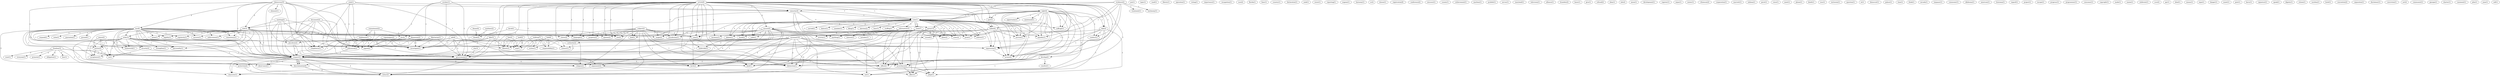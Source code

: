 digraph G {
  freedom [ label="freedom(3)" ];
  want [ label="want(1)" ];
  everyone [ label="everyone(1)" ];
  promote [ label="promote(1)" ];
  obligation [ label="obligation(1)" ];
  respect [ label="respect(5)" ];
  fear [ label="fear(1)" ];
  respect [ label="respect(3)" ];
  observance [ label="observance(1)" ];
  put [ label="put(1)" ];
  topic [ label="topic(1)" ];
  snail [ label="snail(1)" ];
  democracy [ label="democracy(5)" ];
  law [ label="law(8)" ];
  minority [ label="minority(4)" ];
  compliance [ label="compliance(1)" ];
  rule [ label="rule(3)" ];
  referenced [ label="referenced(3)" ];
  pluralism [ label="pluralism(2)" ];
  signed [ label="signed(2)" ];
  investigate [ label="investigate(1)" ];
  element [ label="element(1)" ];
  government [ label="government(3)" ];
  liberty [ label="liberty(1)" ];
  operation [ label="operation(1)" ];
  voting [ label="voting(1)" ];
  importance [ label="importance(1)" ];
  recognition [ label="recognition(1)" ];
  race [ label="race(2)" ];
  florida [ label="florida(1)" ];
  liner [ label="liner(1)" ];
  country [ label="country(1)" ];
  declaration [ label="declaration(1)" ];
  seek [ label="seek(1)" ];
  resist [ label="resist(1)" ];
  reporting [ label="reporting(1)" ];
  eugene [ label="eugene(1)" ];
  harmony [ label="harmony(1)" ];
  cc [ label="cc(2)" ];
  choose [ label="choose(1)" ];
  registration [ label="registration(4)" ];
  conference [ label="conference(2)" ];
  missouri [ label="missouri(1)" ];
  county [ label="county(1)" ];
  subject [ label="subject(2)" ];
  property [ label="property(2)" ];
  origin [ label="origin(2)" ];
  dsd [ label="dsd(3)" ];
  status [ label="status(2)" ];
  language [ label="language(2)" ];
  jurisdiction [ label="jurisdiction(1)" ];
  com [ label="com(3)" ];
  opinion [ label="opinion(2)" ];
  sex [ label="sex(2)" ];
  religion [ label="religion(2)" ];
  birth [ label="birth(2)" ];
  colour [ label="colour(2)" ];
  distinction [ label="distinction(1)" ];
  kind [ label="kind(1)" ];
  article [ label="article(6)" ];
  right [ label="right(4)" ];
  ensure [ label="ensure(5)" ];
  vote [ label="vote(5)" ];
  part [ label="part(1)" ];
  territory [ label="territory(1)" ];
  ballot [ label="ballot(4)" ];
  equality [ label="equality(1)" ];
  suffrage [ label="suffrage(1)" ];
  vote [ label="vote(1)" ];
  take [ label="take(2)" ];
  conduct [ label="conduct(1)" ];
  service [ label="service(1)" ];
  enjoyment [ label="enjoyment(2)" ];
  expression [ label="expression(3)" ];
  access [ label="access(2)" ];
  undertake [ label="undertake(1)" ];
  set [ label="set(1)" ];
  achievement [ label="achievement(1)" ];
  machine [ label="machine(1)" ];
  prohibit [ label="prohibit(1)" ];
  serves [ label="serves(1)" ];
  october [ label="october(1)" ];
  respond [ label="respond(1)" ];
  value [ label="value(1)" ];
  guarantee [ label="guarantee(1)" ];
  ground [ label="ground(1)" ];
  order [ label="order(3)" ];
  framework [ label="framework(1)" ];
  personality [ label="personality(1)" ];
  enforcement [ label="enforcement(1)" ];
  consistency [ label="consistency(1)" ];
  mean [ label="mean(1)" ];
  etc [ label="etc(2)" ];
  legality [ label="legality(1)" ];
  regularity [ label="regularity(1)" ];
  justice [ label="justice(3)" ];
  protection [ label="protection(2)" ];
  discrimination [ label="discrimination(4)" ];
  assures [ label="assures(1)" ];
  acceptance [ label="acceptance(1)" ];
  opportunity [ label="opportunity(1)" ];
  develop [ label="develop(2)" ];
  accordance [ label="accordance(2)" ];
  office [ label="office(2)" ];
  mentioned [ label="mentioned(1)" ];
  maryland [ label="maryland(1)" ];
  television [ label="television(1)" ];
  alliance [ label="alliance(1)" ];
  brandeis [ label="brandeis(2)" ];
  basis [ label="basis(1)" ];
  mail [ label="mail(2)" ];
  org [ label="org(3)" ];
  fidonet [ label="fidonet(3)" ];
  evidence [ label="evidence(2)" ];
  treatment [ label="treatment(1)" ];
  testimony [ label="testimony(1)" ];
  activity [ label="activity(1)" ];
  anything [ label="anything(1)" ];
  party [ label="party(13)" ];
  contact [ label="contact(1)" ];
  give [ label="give(1)" ];
  refusal [ label="refusal(2)" ];
  obey [ label="obey(1)" ];
  edu [ label="edu(2)" ];
  amon [ label="amon(1)" ];
  development [ label="development(1)" ];
  authority [ label="authority(2)" ];
  bob [ label="bob(6)" ];
  responsibility [ label="responsibility(1)" ];
  writes [ label="writes(1)" ];
  register [ label="register(1)" ];
  enjoy [ label="enjoy(1)" ];
  center [ label="center(1)" ];
  resolve [ label="resolve(1)" ];
  character [ label="character(1)" ];
  utah [ label="utah(1)" ];
  carried [ label="carried(1)" ];
  failure [ label="failure(1)" ];
  member [ label="member(1)" ];
  information [ label="information(3)" ];
  filing [ label="filing(1)" ];
  election [ label="election(2)" ];
  hear [ label="hear(1)" ];
  stuffing [ label="stuffing(1)" ];
  owned [ label="owned(1)" ];
  radio [ label="radio(1)" ];
  state [ label="state(7)" ];
  redress [ label="redress(1)" ];
  print [ label="print(1)" ];
  debate [ label="debate(1)" ];
  fraud [ label="fraud(2)" ];
  allow [ label="allow(2)" ];
  voter [ label="voter(2)" ];
  rthomson [ label="rthomson(2)" ];
  cooperation [ label="cooperation(1)" ];
  box [ label="box(2)" ];
  commitment [ label="commitment(2)" ];
  implement [ label="implement(1)" ];
  dimension [ label="dimension(2)" ];
  marriott [ label="marriott(1)" ];
  salt [ label="salt(4)" ];
  document [ label="document(2)" ];
  indiana [ label="indiana(1)" ];
  perot [ label="perot(1)" ];
  voice [ label="voice(1)" ];
  meet [ label="meet(1)" ];
  phone [ label="phone(1)" ];
  death [ label="death(1)" ];
  ross [ label="ross(1)" ];
  meeting [ label="meeting(2)" ];
  interest [ label="interest(1)" ];
  includes [ label="includes(1)" ];
  peace [ label="peace(2)" ];
  security [ label="security(2)" ];
  co [ label="co(1)" ];
  exclusion [ label="exclusion(1)" ];
  strengthen [ label="strengthen(1)" ];
  question [ label="question(1)" ];
  ut [ label="ut(1)" ];
  democrat [ label="democrat(1)" ];
  palace [ label="palace(1)" ];
  time [ label="time(1)" ];
  think [ label="think(1)" ];
  david [ label="david(1)" ];
  binah [ label="binah(2)" ];
  nevada [ label="nevada(1)" ];
  taxpayer [ label="taxpayer(1)" ];
  commoner [ label="commoner(1)" ];
  oklahoma [ label="oklahoma(1)" ];
  american [ label="american(1)" ];
  copenhagen [ label="copenhagen(2)" ];
  louisiana [ label="louisiana(1)" ];
  regard [ label="regard(1)" ];
  project [ label="project(1)" ];
  waldrop [ label="waldrop(7)" ];
  europe [ label="europe(1)" ];
  progress [ label="progress(1)" ];
  programmer [ label="programmer(1)" ];
  consumer [ label="consumer(1)" ];
  copyright [ label="copyright(1)" ];
  effect [ label="effect(1)" ];
  adopt [ label="adopt(1)" ];
  made [ label="made(1)" ];
  maine [ label="maine(1)" ];
  celebrate [ label="celebrate(1)" ];
  csce [ label="csce(2)" ];
  libertarian [ label="libertarian(1)" ];
  apr [ label="apr(1)" ];
  ideal [ label="ideal(1)" ];
  lake [ label="lake(3)" ];
  means [ label="means(1)" ];
  expo [ label="expo(1)" ];
  danger [ label="danger(1)" ];
  uunet [ label="uunet(1)" ];
  covenant [ label="covenant(10)" ];
  pext [ label="pext(1)" ];
  barry [ label="barry(1)" ];
  signature [ label="signature(1)" ];
  speak [ label="speak(1)" ];
  dignity [ label="dignity(1)" ];
  citizen [ label="citizen(1)" ];
  carolina [ label="carolina(1)" ];
  hotel [ label="hotel(1)" ];
  convention [ label="convention(2)" ];
  separation [ label="separation(1)" ];
  disclaimer [ label="disclaimer(1)" ];
  conviction [ label="conviction(1)" ];
  act [ label="act(2)" ];
  communist [ label="communist(1)" ];
  georgia [ label="georgia(1)" ];
  charter [ label="charter(1)" ];
  casement [ label="casement(1)" ];
  city [ label="city(3)" ];
  deane [ label="deane(4)" ];
  matthew [ label="matthew(2)" ];
  john [ label="john(1)" ];
  june [ label="june(1)" ];
  call [ label="call(1)" ];
  freedom -> want [ label="2" ];
  freedom -> everyone [ label="2" ];
  freedom -> promote [ label="2" ];
  freedom -> obligation [ label="2" ];
  freedom -> respect [ label="2" ];
  freedom -> fear [ label="2" ];
  freedom -> respect [ label="2" ];
  freedom -> observance [ label="2" ];
  democracy -> law [ label="2" ];
  democracy -> minority [ label="1" ];
  democracy -> compliance [ label="1" ];
  democracy -> rule [ label="2" ];
  democracy -> respect [ label="1" ];
  democracy -> referenced [ label="1" ];
  democracy -> pluralism [ label="1" ];
  democracy -> signed [ label="1" ];
  democracy -> respect [ label="1" ];
  democracy -> investigate [ label="1" ];
  democracy -> element [ label="1" ];
  democracy -> government [ label="1" ];
  subject -> property [ label="1" ];
  subject -> origin [ label="1" ];
  subject -> dsd [ label="1" ];
  subject -> status [ label="1" ];
  subject -> language [ label="1" ];
  subject -> jurisdiction [ label="1" ];
  subject -> com [ label="1" ];
  subject -> opinion [ label="1" ];
  subject -> sex [ label="1" ];
  subject -> religion [ label="1" ];
  subject -> birth [ label="1" ];
  subject -> colour [ label="1" ];
  subject -> distinction [ label="1" ];
  subject -> kind [ label="1" ];
  article -> property [ label="1" ];
  article -> right [ label="1" ];
  article -> ensure [ label="2" ];
  article -> vote [ label="1" ];
  article -> part [ label="1" ];
  article -> origin [ label="1" ];
  article -> territory [ label="1" ];
  article -> dsd [ label="1" ];
  article -> status [ label="1" ];
  article -> language [ label="1" ];
  article -> jurisdiction [ label="1" ];
  article -> ballot [ label="1" ];
  article -> com [ label="1" ];
  article -> equality [ label="1" ];
  article -> opinion [ label="1" ];
  article -> suffrage [ label="1" ];
  article -> vote [ label="1" ];
  article -> sex [ label="1" ];
  article -> respect [ label="1" ];
  article -> take [ label="1" ];
  article -> conduct [ label="1" ];
  article -> religion [ label="1" ];
  article -> service [ label="1" ];
  article -> enjoyment [ label="1" ];
  article -> birth [ label="1" ];
  article -> expression [ label="1" ];
  article -> respect [ label="1" ];
  article -> colour [ label="1" ];
  article -> distinction [ label="1" ];
  article -> access [ label="1" ];
  article -> undertake [ label="1" ];
  article -> set [ label="1" ];
  article -> kind [ label="1" ];
  october -> minority [ label="1" ];
  october -> compliance [ label="1" ];
  october -> signed [ label="1" ];
  october -> investigate [ label="1" ];
  october -> government [ label="1" ];
  law -> respond [ label="1" ];
  law -> value [ label="1" ];
  law -> guarantee [ label="1" ];
  law -> ground [ label="1" ];
  law -> origin [ label="1" ];
  law -> status [ label="1" ];
  law -> order [ label="1" ];
  law -> language [ label="1" ];
  law -> framework [ label="1" ];
  law -> opinion [ label="1" ];
  law -> personality [ label="1" ];
  law -> sex [ label="1" ];
  law -> respect [ label="1" ];
  law -> enforcement [ label="1" ];
  law -> consistency [ label="1" ];
  law -> mean [ label="1" ];
  law -> etc [ label="1" ];
  law -> religion [ label="1" ];
  law -> referenced [ label="1" ];
  law -> legality [ label="1" ];
  law -> birth [ label="1" ];
  law -> expression [ label="1" ];
  law -> regularity [ label="1" ];
  law -> justice [ label="1" ];
  law -> protection [ label="3" ];
  law -> respect [ label="1" ];
  law -> discrimination [ label="3" ];
  law -> colour [ label="1" ];
  law -> assures [ label="1" ];
  law -> acceptance [ label="1" ];
  right -> ensure [ label="1" ];
  right -> opportunity [ label="1" ];
  right -> develop [ label="1" ];
  right -> vote [ label="1" ];
  right -> part [ label="1" ];
  right -> ballot [ label="1" ];
  right -> equality [ label="1" ];
  right -> suffrage [ label="1" ];
  right -> vote [ label="1" ];
  right -> take [ label="1" ];
  right -> conduct [ label="1" ];
  right -> service [ label="1" ];
  right -> enjoyment [ label="1" ];
  right -> expression [ label="1" ];
  right -> discrimination [ label="1" ];
  right -> accordance [ label="1" ];
  right -> access [ label="1" ];
  right -> office [ label="1" ];
  right -> set [ label="1" ];
  right -> mentioned [ label="1" ];
  mail -> org [ label="1" ];
  mail -> fidonet [ label="1" ];
  evidence -> treatment [ label="1" ];
  evidence -> minority [ label="1" ];
  evidence -> testimony [ label="1" ];
  evidence -> activity [ label="1" ];
  evidence -> anything [ label="1" ];
  evidence -> party [ label="1" ];
  evidence -> contact [ label="1" ];
  evidence -> office [ label="1" ];
  ensure -> origin [ label="1" ];
  ensure -> territory [ label="1" ];
  ensure -> status [ label="1" ];
  ensure -> language [ label="1" ];
  ensure -> jurisdiction [ label="1" ];
  ensure -> opinion [ label="1" ];
  ensure -> sex [ label="1" ];
  ensure -> religion [ label="1" ];
  ensure -> enjoyment [ label="1" ];
  ensure -> authority [ label="1" ];
  ensure -> birth [ label="1" ];
  ensure -> colour [ label="1" ];
  ensure -> distinction [ label="1" ];
  ensure -> government [ label="1" ];
  ensure -> set [ label="1" ];
  ensure -> kind [ label="1" ];
  bob -> responsibility [ label="2" ];
  bob -> org [ label="3" ];
  bob -> fidonet [ label="3" ];
  bob -> contact [ label="1" ];
  bob -> writes [ label="1" ];
  develop -> resolve [ label="1" ];
  develop -> accordance [ label="1" ];
  develop -> character [ label="1" ];
  utah -> minority [ label="1" ];
  utah -> compliance [ label="1" ];
  utah -> referenced [ label="1" ];
  utah -> signed [ label="1" ];
  utah -> investigate [ label="1" ];
  utah -> government [ label="1" ];
  vote -> carried [ label="3" ];
  vote -> failure [ label="3" ];
  vote -> member [ label="3" ];
  vote -> information [ label="3" ];
  vote -> dsd [ label="1" ];
  vote -> filing [ label="3" ];
  vote -> election [ label="3" ];
  vote -> hear [ label="3" ];
  vote -> ballot [ label="4" ];
  vote -> com [ label="1" ];
  vote -> equality [ label="1" ];
  vote -> stuffing [ label="3" ];
  vote -> suffrage [ label="1" ];
  vote -> owned [ label="3" ];
  vote -> radio [ label="3" ];
  vote -> service [ label="1" ];
  vote -> state [ label="3" ];
  vote -> redress [ label="3" ];
  vote -> print [ label="3" ];
  vote -> debate [ label="3" ];
  vote -> expression [ label="1" ];
  vote -> fraud [ label="3" ];
  vote -> allow [ label="3" ];
  vote -> access [ label="1" ];
  vote -> voter [ label="3" ];
  minority -> activity [ label="2" ];
  minority -> vote [ label="1" ];
  minority -> anything [ label="2" ];
  minority -> party [ label="3" ];
  minority -> office [ label="2" ];
  box -> org [ label="1" ];
  box -> fidonet [ label="1" ];
  commitment -> implement [ label="1" ];
  commitment -> dimension [ label="1" ];
  commitment -> pluralism [ label="1" ];
  salt -> compliance [ label="2" ];
  salt -> referenced [ label="2" ];
  salt -> signed [ label="2" ];
  salt -> org [ label="1" ];
  salt -> fidonet [ label="1" ];
  salt -> investigate [ label="2" ];
  salt -> government [ label="2" ];
  document -> compliance [ label="1" ];
  document -> rule [ label="1" ];
  document -> respect [ label="1" ];
  document -> signed [ label="1" ];
  document -> respect [ label="1" ];
  document -> investigate [ label="1" ];
  document -> government [ label="1" ];
  meeting -> rule [ label="1" ];
  meeting -> respect [ label="1" ];
  meeting -> signed [ label="1" ];
  meeting -> respect [ label="1" ];
  meeting -> investigate [ label="1" ];
  meeting -> government [ label="1" ];
  information -> activity [ label="1" ];
  information -> etc [ label="1" ];
  information -> referenced [ label="1" ];
  information -> anything [ label="1" ];
  information -> interest [ label="1" ];
  information -> includes [ label="1" ];
  information -> office [ label="1" ];
  rule -> order [ label="1" ];
  rule -> framework [ label="1" ];
  rule -> personality [ label="1" ];
  rule -> respect [ label="1" ];
  rule -> enforcement [ label="1" ];
  rule -> consistency [ label="1" ];
  rule -> mean [ label="1" ];
  rule -> legality [ label="1" ];
  rule -> expression [ label="1" ];
  rule -> regularity [ label="1" ];
  rule -> justice [ label="1" ];
  rule -> respect [ label="1" ];
  rule -> assures [ label="1" ];
  rule -> acceptance [ label="1" ];
  peace -> justice [ label="1" ];
  peace -> security [ label="1" ];
  peace -> co [ label="1" ];
  order -> framework [ label="1" ];
  order -> personality [ label="1" ];
  order -> respect [ label="1" ];
  order -> enjoyment [ label="1" ];
  order -> strengthen [ label="1" ];
  order -> expression [ label="1" ];
  order -> justice [ label="2" ];
  order -> respect [ label="1" ];
  order -> character [ label="1" ];
  order -> security [ label="1" ];
  order -> co [ label="1" ];
  order -> acceptance [ label="1" ];
  david -> com [ label="1" ];
  david -> binah [ label="1" ];
  ballot -> com [ label="1" ];
  ballot -> equality [ label="1" ];
  ballot -> owned [ label="2" ];
  ballot -> radio [ label="2" ];
  ballot -> service [ label="1" ];
  ballot -> print [ label="2" ];
  ballot -> debate [ label="2" ];
  ballot -> expression [ label="1" ];
  ballot -> access [ label="1" ];
  dimension -> referenced [ label="1" ];
  dimension -> signed [ label="1" ];
  dimension -> investigate [ label="1" ];
  dimension -> government [ label="1" ];
  copenhagen -> respect [ label="1" ];
  copenhagen -> signed [ label="1" ];
  copenhagen -> respect [ label="1" ];
  copenhagen -> investigate [ label="1" ];
  copenhagen -> government [ label="1" ];
  waldrop -> responsibility [ label="2" ];
  waldrop -> org [ label="3" ];
  waldrop -> fidonet [ label="3" ];
  waldrop -> contact [ label="1" ];
  waldrop -> writes [ label="1" ];
  vote -> radio [ label="3" ];
  vote -> service [ label="1" ];
  vote -> state [ label="3" ];
  vote -> redress [ label="3" ];
  vote -> print [ label="3" ];
  vote -> debate [ label="3" ];
  vote -> expression [ label="1" ];
  vote -> fraud [ label="3" ];
  vote -> allow [ label="3" ];
  vote -> access [ label="1" ];
  vote -> voter [ label="3" ];
  respect -> religion [ label="2" ];
  respect -> enjoyment [ label="1" ];
  respect -> birth [ label="2" ];
  respect -> protection [ label="1" ];
  respect -> discrimination [ label="2" ];
  respect -> accordance [ label="1" ];
  respect -> colour [ label="2" ];
  respect -> distinction [ label="1" ];
  respect -> character [ label="1" ];
  respect -> observance [ label="1" ];
  respect -> office [ label="1" ];
  respect -> kind [ label="1" ];
  take -> conduct [ label="1" ];
  take -> service [ label="1" ];
  take -> expression [ label="1" ];
  take -> accordance [ label="1" ];
  take -> effect [ label="1" ];
  take -> adopt [ label="1" ];
  take -> access [ label="1" ];
  etc -> referenced [ label="2" ];
  libertarian -> referenced [ label="2" ];
  libertarian -> signed [ label="1" ];
  libertarian -> investigate [ label="1" ];
  libertarian -> government [ label="1" ];
  referenced -> respect [ label="1" ];
  state -> redress [ label="3" ];
  state -> print [ label="3" ];
  state -> birth [ label="1" ];
  state -> debate [ label="3" ];
  state -> fraud [ label="3" ];
  state -> respect [ label="1" ];
  state -> accordance [ label="1" ];
  state -> colour [ label="1" ];
  state -> effect [ label="1" ];
  state -> distinction [ label="1" ];
  state -> allow [ label="3" ];
  state -> adopt [ label="1" ];
  state -> voter [ label="3" ];
  state -> kind [ label="1" ];
  lake -> signed [ label="1" ];
  lake -> org [ label="1" ];
  lake -> fidonet [ label="1" ];
  lake -> investigate [ label="1" ];
  lake -> government [ label="1" ];
  enjoyment -> character [ label="1" ];
  enjoyment -> set [ label="1" ];
  pluralism -> respect [ label="1" ];
  pluralism -> accordance [ label="1" ];
  authority -> government [ label="1" ];
  covenant -> birth [ label="2" ];
  covenant -> respect [ label="2" ];
  covenant -> accordance [ label="3" ];
  covenant -> colour [ label="2" ];
  covenant -> effect [ label="3" ];
  covenant -> distinction [ label="2" ];
  covenant -> investigate [ label="1" ];
  covenant -> adopt [ label="3" ];
  covenant -> government [ label="1" ];
  covenant -> undertake [ label="2" ];
  covenant -> set [ label="2" ];
  covenant -> kind [ label="2" ];
  expression -> access [ label="1" ];
  justice -> co [ label="1" ];
  justice -> acceptance [ label="1" ];
  protection -> colour [ label="1" ];
  respect -> discrimination [ label="2" ];
  respect -> accordance [ label="1" ];
  respect -> colour [ label="2" ];
  respect -> distinction [ label="1" ];
  respect -> character [ label="1" ];
  respect -> observance [ label="1" ];
  respect -> office [ label="1" ];
  respect -> kind [ label="1" ];
  discrimination -> colour [ label="2" ];
  accordance -> effect [ label="1" ];
  accordance -> adopt [ label="1" ];
  party -> effect [ label="1" ];
  party -> distinction [ label="1" ];
  party -> allow [ label="7" ];
  party -> adopt [ label="1" ];
  party -> voter [ label="7" ];
  party -> office [ label="1" ];
  party -> kind [ label="1" ];
  security -> government [ label="1" ];
  security -> co [ label="1" ];
  city -> government [ label="1" ];
  deane -> binah [ label="3" ];
  matthew -> binah [ label="1" ];
}
